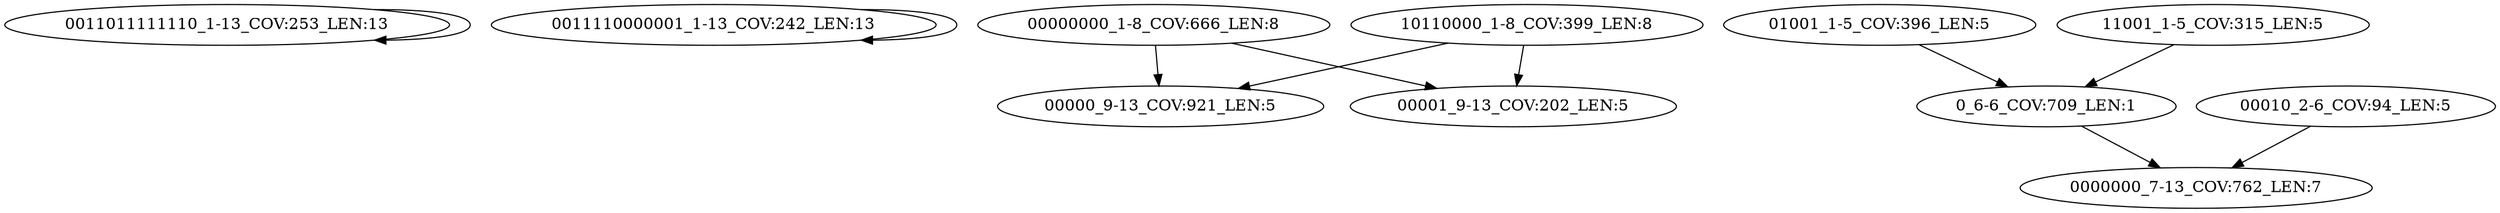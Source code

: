 digraph G {
    "0011011111110_1-13_COV:253_LEN:13" -> "0011011111110_1-13_COV:253_LEN:13";
    "0011110000001_1-13_COV:242_LEN:13" -> "0011110000001_1-13_COV:242_LEN:13";
    "00000000_1-8_COV:666_LEN:8" -> "00000_9-13_COV:921_LEN:5";
    "00000000_1-8_COV:666_LEN:8" -> "00001_9-13_COV:202_LEN:5";
    "01001_1-5_COV:396_LEN:5" -> "0_6-6_COV:709_LEN:1";
    "10110000_1-8_COV:399_LEN:8" -> "00000_9-13_COV:921_LEN:5";
    "10110000_1-8_COV:399_LEN:8" -> "00001_9-13_COV:202_LEN:5";
    "00010_2-6_COV:94_LEN:5" -> "0000000_7-13_COV:762_LEN:7";
    "11001_1-5_COV:315_LEN:5" -> "0_6-6_COV:709_LEN:1";
    "0_6-6_COV:709_LEN:1" -> "0000000_7-13_COV:762_LEN:7";
}
